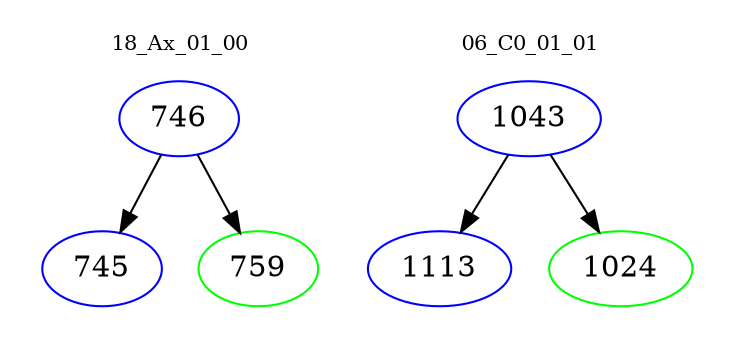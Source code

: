 digraph{
subgraph cluster_0 {
color = white
label = "18_Ax_01_00";
fontsize=10;
T0_746 [label="746", color="blue"]
T0_746 -> T0_745 [color="black"]
T0_745 [label="745", color="blue"]
T0_746 -> T0_759 [color="black"]
T0_759 [label="759", color="green"]
}
subgraph cluster_1 {
color = white
label = "06_C0_01_01";
fontsize=10;
T1_1043 [label="1043", color="blue"]
T1_1043 -> T1_1113 [color="black"]
T1_1113 [label="1113", color="blue"]
T1_1043 -> T1_1024 [color="black"]
T1_1024 [label="1024", color="green"]
}
}

